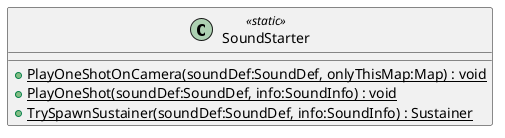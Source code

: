 @startuml
class SoundStarter <<static>> {
    + {static} PlayOneShotOnCamera(soundDef:SoundDef, onlyThisMap:Map) : void
    + {static} PlayOneShot(soundDef:SoundDef, info:SoundInfo) : void
    + {static} TrySpawnSustainer(soundDef:SoundDef, info:SoundInfo) : Sustainer
}
@enduml
